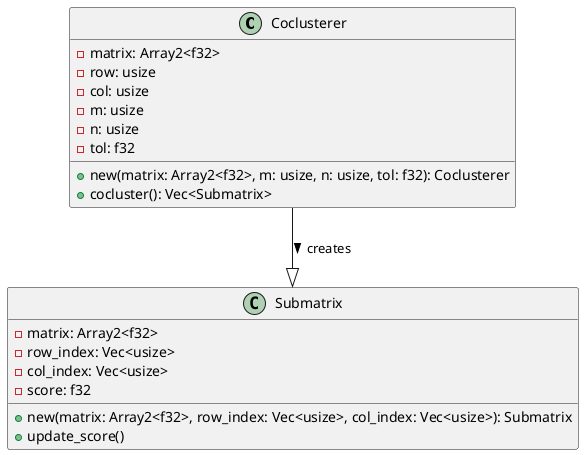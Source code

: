 @startuml coclusterer

class Coclusterer {
    - matrix: Array2<f32>
    - row: usize
    - col: usize
    - m: usize
    - n: usize
    - tol: f32
    + new(matrix: Array2<f32>, m: usize, n: usize, tol: f32): Coclusterer
    + cocluster(): Vec<Submatrix>
}

class Submatrix {
    - matrix: Array2<f32>
    - row_index: Vec<usize>
    - col_index: Vec<usize>
    - score: f32
    + new(matrix: Array2<f32>, row_index: Vec<usize>, col_index: Vec<usize>): Submatrix
    + update_score()
    ' + fmt(f: &mut fmt::Formatter<'_>): fmt::Result <<Display>>
    ' + fmt(f: &mut fmt::Formatter<'_>): fmt::Result <<Debug>>
}

Coclusterer --|> Submatrix : creates >

@enduml